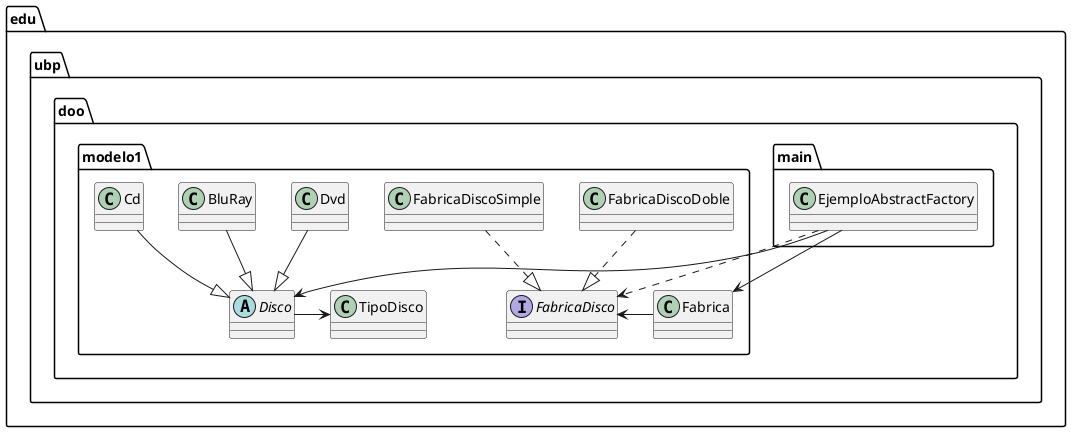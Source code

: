 @startuml
class edu.ubp.doo.main.EjemploAbstractFactory
abstract class edu.ubp.doo.modelo1.Disco
class edu.ubp.doo.modelo1.BluRay
class edu.ubp.doo.modelo1.Cd
class edu.ubp.doo.modelo1.Dvd
class edu.ubp.doo.modelo1.Fabrica
class edu.ubp.doo.modelo1.FabricaDiscoDoble
class edu.ubp.doo.modelo1.FabricaDiscoSimple
class edu.ubp.doo.modelo1.TipoDisco
interface edu.ubp.doo.modelo1.FabricaDisco
edu.ubp.doo.modelo1.BluRay --|> edu.ubp.doo.modelo1.Disco
edu.ubp.doo.modelo1.Cd --|> edu.ubp.doo.modelo1.Disco
edu.ubp.doo.modelo1.Dvd --|> edu.ubp.doo.modelo1.Disco
edu.ubp.doo.modelo1.FabricaDiscoDoble ..|> edu.ubp.doo.modelo1.FabricaDisco
edu.ubp.doo.modelo1.FabricaDiscoSimple ..|> edu.ubp.doo.modelo1.FabricaDisco
edu.ubp.doo.modelo1.Fabrica -> edu.ubp.doo.modelo1.FabricaDisco  
edu.ubp.doo.modelo1.Disco -> edu.ubp.doo.modelo1.TipoDisco
edu.ubp.doo.main.EjemploAbstractFactory -> edu.ubp.doo.modelo1.Fabrica 
edu.ubp.doo.main.EjemploAbstractFactory -> edu.ubp.doo.modelo1.Disco
edu.ubp.doo.main.EjemploAbstractFactory ..> edu.ubp.doo.modelo1.FabricaDisco
@enduml